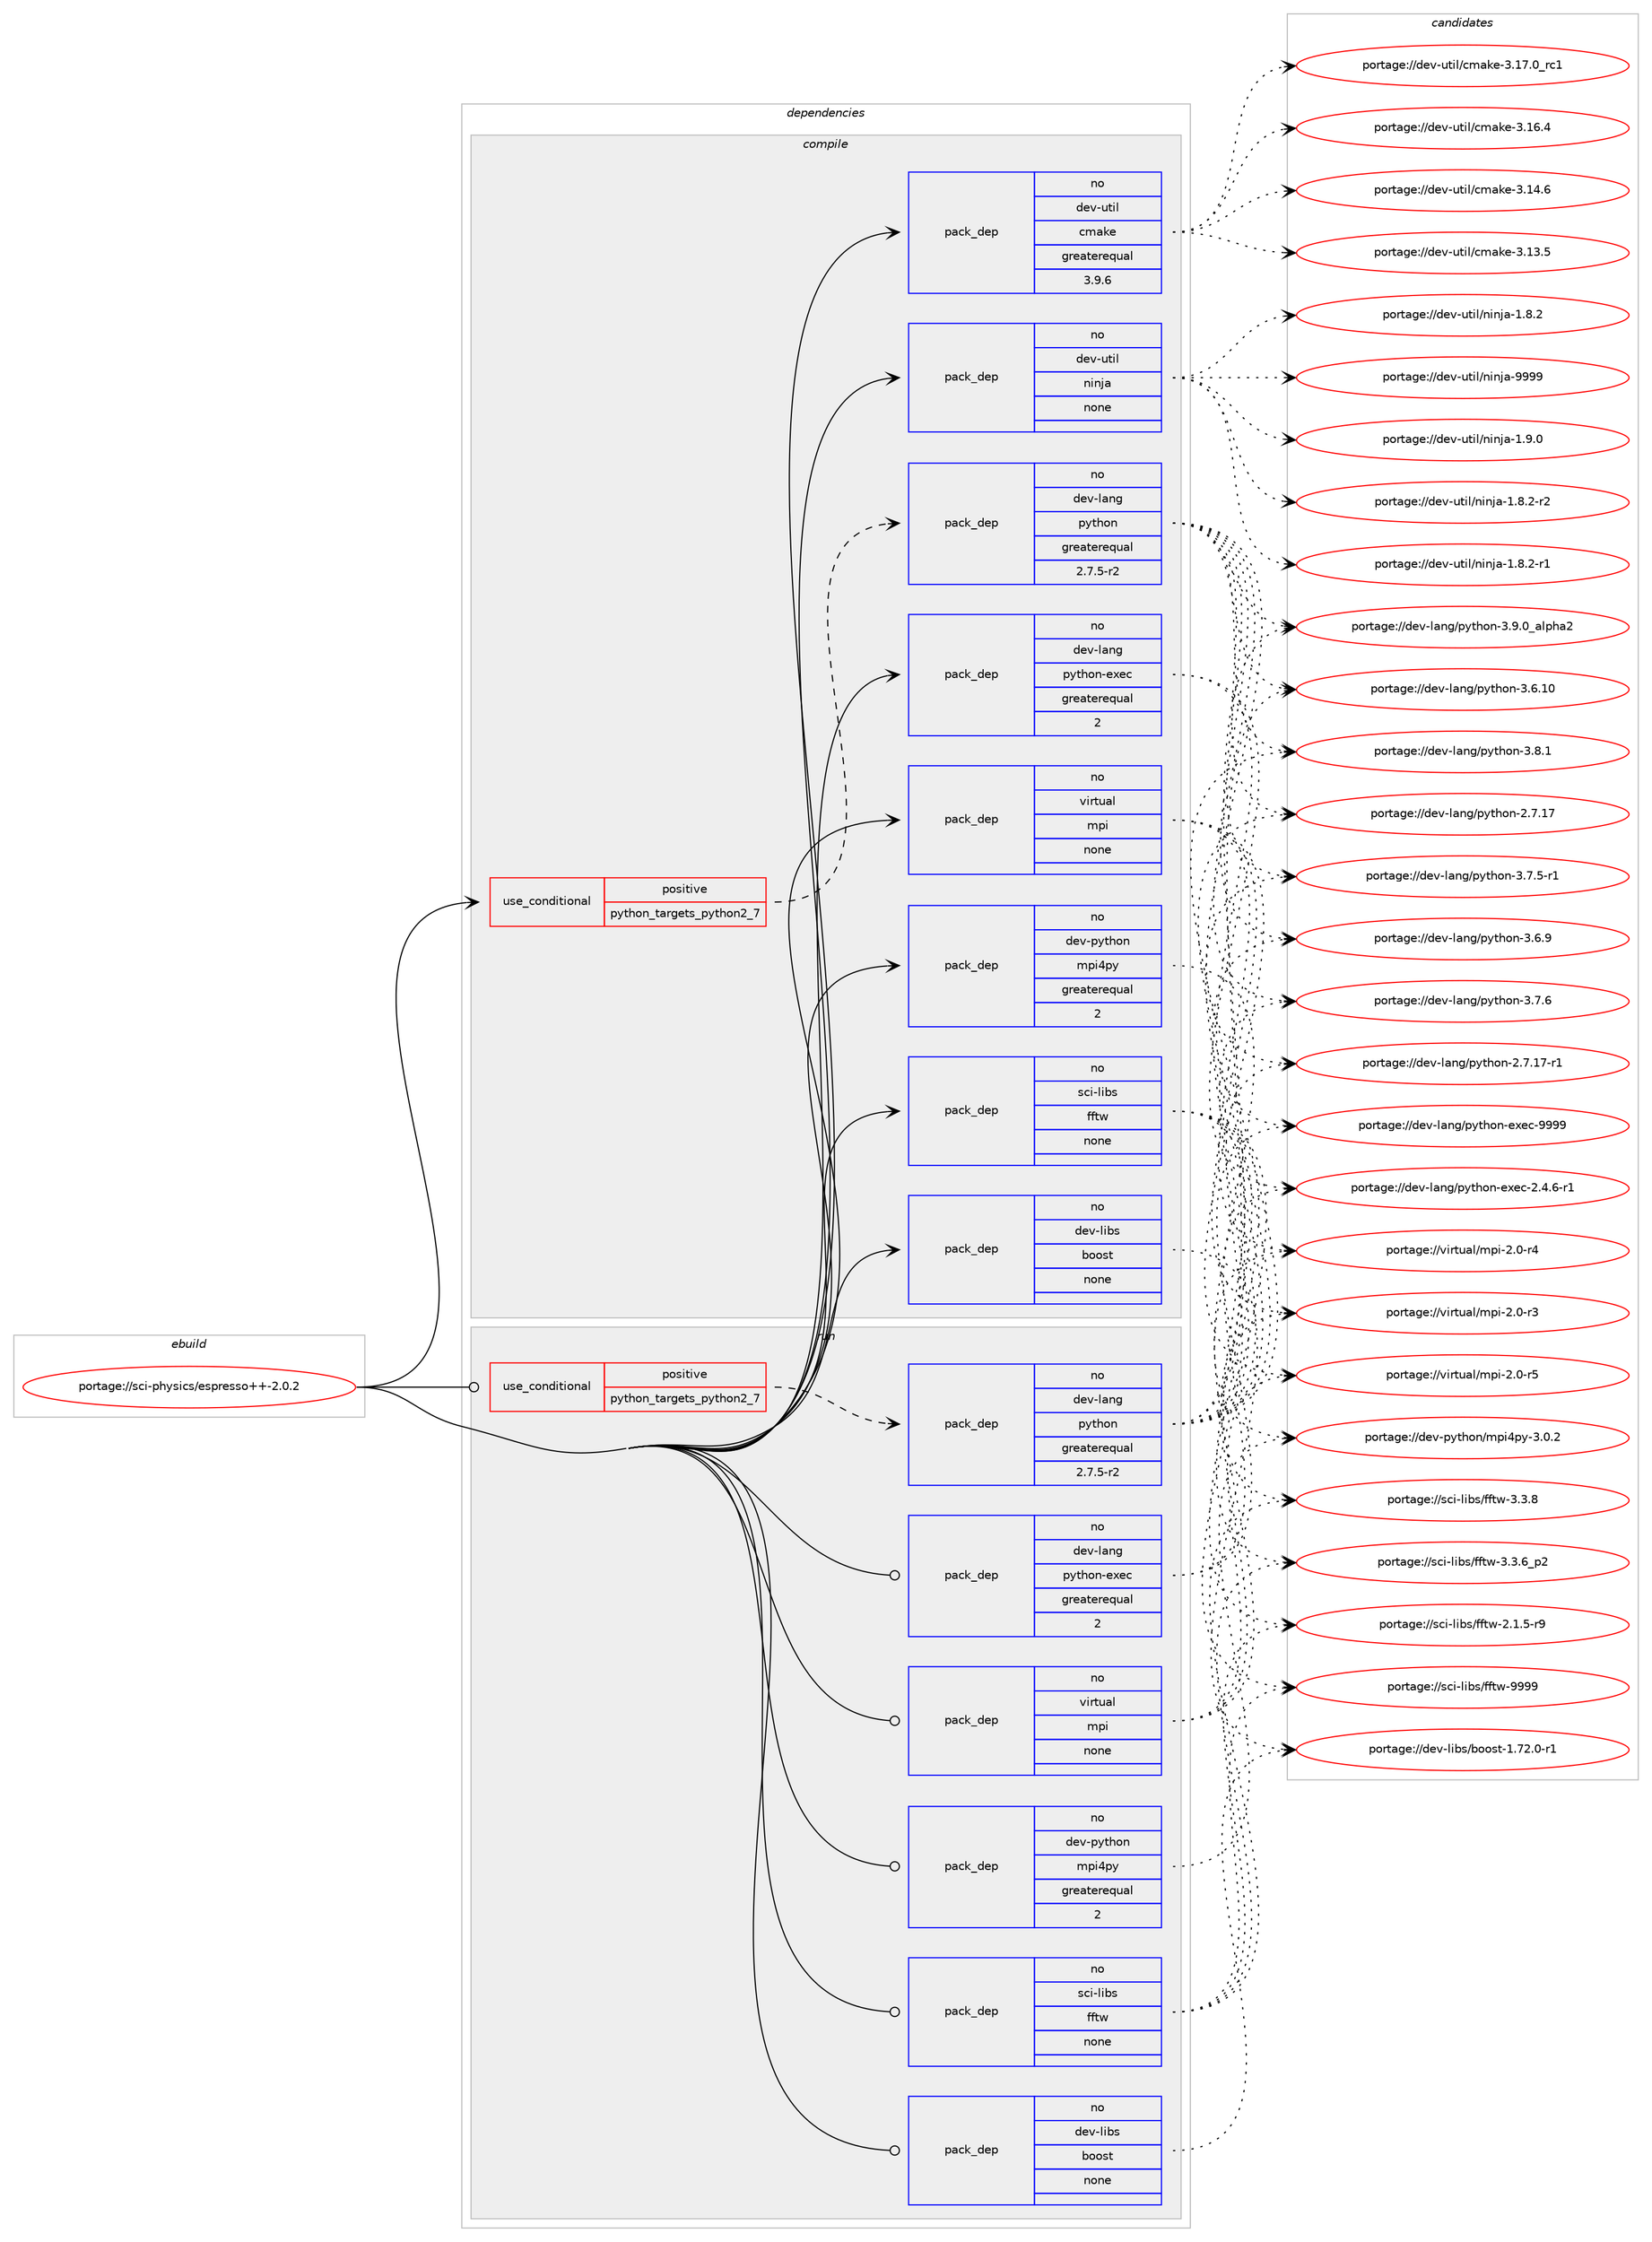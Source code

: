 digraph prolog {

# *************
# Graph options
# *************

newrank=true;
concentrate=true;
compound=true;
graph [rankdir=LR,fontname=Helvetica,fontsize=10,ranksep=1.5];#, ranksep=2.5, nodesep=0.2];
edge  [arrowhead=vee];
node  [fontname=Helvetica,fontsize=10];

# **********
# The ebuild
# **********

subgraph cluster_leftcol {
color=gray;
rank=same;
label=<<i>ebuild</i>>;
id [label="portage://sci-physics/espresso++-2.0.2", color=red, width=4, href="../sci-physics/espresso++-2.0.2.svg"];
}

# ****************
# The dependencies
# ****************

subgraph cluster_midcol {
color=gray;
label=<<i>dependencies</i>>;
subgraph cluster_compile {
fillcolor="#eeeeee";
style=filled;
label=<<i>compile</i>>;
subgraph cond16297 {
dependency83096 [label=<<TABLE BORDER="0" CELLBORDER="1" CELLSPACING="0" CELLPADDING="4"><TR><TD ROWSPAN="3" CELLPADDING="10">use_conditional</TD></TR><TR><TD>positive</TD></TR><TR><TD>python_targets_python2_7</TD></TR></TABLE>>, shape=none, color=red];
subgraph pack65375 {
dependency83097 [label=<<TABLE BORDER="0" CELLBORDER="1" CELLSPACING="0" CELLPADDING="4" WIDTH="220"><TR><TD ROWSPAN="6" CELLPADDING="30">pack_dep</TD></TR><TR><TD WIDTH="110">no</TD></TR><TR><TD>dev-lang</TD></TR><TR><TD>python</TD></TR><TR><TD>greaterequal</TD></TR><TR><TD>2.7.5-r2</TD></TR></TABLE>>, shape=none, color=blue];
}
dependency83096:e -> dependency83097:w [weight=20,style="dashed",arrowhead="vee"];
}
id:e -> dependency83096:w [weight=20,style="solid",arrowhead="vee"];
subgraph pack65376 {
dependency83098 [label=<<TABLE BORDER="0" CELLBORDER="1" CELLSPACING="0" CELLPADDING="4" WIDTH="220"><TR><TD ROWSPAN="6" CELLPADDING="30">pack_dep</TD></TR><TR><TD WIDTH="110">no</TD></TR><TR><TD>dev-lang</TD></TR><TR><TD>python-exec</TD></TR><TR><TD>greaterequal</TD></TR><TR><TD>2</TD></TR></TABLE>>, shape=none, color=blue];
}
id:e -> dependency83098:w [weight=20,style="solid",arrowhead="vee"];
subgraph pack65377 {
dependency83099 [label=<<TABLE BORDER="0" CELLBORDER="1" CELLSPACING="0" CELLPADDING="4" WIDTH="220"><TR><TD ROWSPAN="6" CELLPADDING="30">pack_dep</TD></TR><TR><TD WIDTH="110">no</TD></TR><TR><TD>dev-libs</TD></TR><TR><TD>boost</TD></TR><TR><TD>none</TD></TR><TR><TD></TD></TR></TABLE>>, shape=none, color=blue];
}
id:e -> dependency83099:w [weight=20,style="solid",arrowhead="vee"];
subgraph pack65378 {
dependency83100 [label=<<TABLE BORDER="0" CELLBORDER="1" CELLSPACING="0" CELLPADDING="4" WIDTH="220"><TR><TD ROWSPAN="6" CELLPADDING="30">pack_dep</TD></TR><TR><TD WIDTH="110">no</TD></TR><TR><TD>dev-python</TD></TR><TR><TD>mpi4py</TD></TR><TR><TD>greaterequal</TD></TR><TR><TD>2</TD></TR></TABLE>>, shape=none, color=blue];
}
id:e -> dependency83100:w [weight=20,style="solid",arrowhead="vee"];
subgraph pack65379 {
dependency83101 [label=<<TABLE BORDER="0" CELLBORDER="1" CELLSPACING="0" CELLPADDING="4" WIDTH="220"><TR><TD ROWSPAN="6" CELLPADDING="30">pack_dep</TD></TR><TR><TD WIDTH="110">no</TD></TR><TR><TD>dev-util</TD></TR><TR><TD>cmake</TD></TR><TR><TD>greaterequal</TD></TR><TR><TD>3.9.6</TD></TR></TABLE>>, shape=none, color=blue];
}
id:e -> dependency83101:w [weight=20,style="solid",arrowhead="vee"];
subgraph pack65380 {
dependency83102 [label=<<TABLE BORDER="0" CELLBORDER="1" CELLSPACING="0" CELLPADDING="4" WIDTH="220"><TR><TD ROWSPAN="6" CELLPADDING="30">pack_dep</TD></TR><TR><TD WIDTH="110">no</TD></TR><TR><TD>dev-util</TD></TR><TR><TD>ninja</TD></TR><TR><TD>none</TD></TR><TR><TD></TD></TR></TABLE>>, shape=none, color=blue];
}
id:e -> dependency83102:w [weight=20,style="solid",arrowhead="vee"];
subgraph pack65381 {
dependency83103 [label=<<TABLE BORDER="0" CELLBORDER="1" CELLSPACING="0" CELLPADDING="4" WIDTH="220"><TR><TD ROWSPAN="6" CELLPADDING="30">pack_dep</TD></TR><TR><TD WIDTH="110">no</TD></TR><TR><TD>sci-libs</TD></TR><TR><TD>fftw</TD></TR><TR><TD>none</TD></TR><TR><TD></TD></TR></TABLE>>, shape=none, color=blue];
}
id:e -> dependency83103:w [weight=20,style="solid",arrowhead="vee"];
subgraph pack65382 {
dependency83104 [label=<<TABLE BORDER="0" CELLBORDER="1" CELLSPACING="0" CELLPADDING="4" WIDTH="220"><TR><TD ROWSPAN="6" CELLPADDING="30">pack_dep</TD></TR><TR><TD WIDTH="110">no</TD></TR><TR><TD>virtual</TD></TR><TR><TD>mpi</TD></TR><TR><TD>none</TD></TR><TR><TD></TD></TR></TABLE>>, shape=none, color=blue];
}
id:e -> dependency83104:w [weight=20,style="solid",arrowhead="vee"];
}
subgraph cluster_compileandrun {
fillcolor="#eeeeee";
style=filled;
label=<<i>compile and run</i>>;
}
subgraph cluster_run {
fillcolor="#eeeeee";
style=filled;
label=<<i>run</i>>;
subgraph cond16298 {
dependency83105 [label=<<TABLE BORDER="0" CELLBORDER="1" CELLSPACING="0" CELLPADDING="4"><TR><TD ROWSPAN="3" CELLPADDING="10">use_conditional</TD></TR><TR><TD>positive</TD></TR><TR><TD>python_targets_python2_7</TD></TR></TABLE>>, shape=none, color=red];
subgraph pack65383 {
dependency83106 [label=<<TABLE BORDER="0" CELLBORDER="1" CELLSPACING="0" CELLPADDING="4" WIDTH="220"><TR><TD ROWSPAN="6" CELLPADDING="30">pack_dep</TD></TR><TR><TD WIDTH="110">no</TD></TR><TR><TD>dev-lang</TD></TR><TR><TD>python</TD></TR><TR><TD>greaterequal</TD></TR><TR><TD>2.7.5-r2</TD></TR></TABLE>>, shape=none, color=blue];
}
dependency83105:e -> dependency83106:w [weight=20,style="dashed",arrowhead="vee"];
}
id:e -> dependency83105:w [weight=20,style="solid",arrowhead="odot"];
subgraph pack65384 {
dependency83107 [label=<<TABLE BORDER="0" CELLBORDER="1" CELLSPACING="0" CELLPADDING="4" WIDTH="220"><TR><TD ROWSPAN="6" CELLPADDING="30">pack_dep</TD></TR><TR><TD WIDTH="110">no</TD></TR><TR><TD>dev-lang</TD></TR><TR><TD>python-exec</TD></TR><TR><TD>greaterequal</TD></TR><TR><TD>2</TD></TR></TABLE>>, shape=none, color=blue];
}
id:e -> dependency83107:w [weight=20,style="solid",arrowhead="odot"];
subgraph pack65385 {
dependency83108 [label=<<TABLE BORDER="0" CELLBORDER="1" CELLSPACING="0" CELLPADDING="4" WIDTH="220"><TR><TD ROWSPAN="6" CELLPADDING="30">pack_dep</TD></TR><TR><TD WIDTH="110">no</TD></TR><TR><TD>dev-libs</TD></TR><TR><TD>boost</TD></TR><TR><TD>none</TD></TR><TR><TD></TD></TR></TABLE>>, shape=none, color=blue];
}
id:e -> dependency83108:w [weight=20,style="solid",arrowhead="odot"];
subgraph pack65386 {
dependency83109 [label=<<TABLE BORDER="0" CELLBORDER="1" CELLSPACING="0" CELLPADDING="4" WIDTH="220"><TR><TD ROWSPAN="6" CELLPADDING="30">pack_dep</TD></TR><TR><TD WIDTH="110">no</TD></TR><TR><TD>dev-python</TD></TR><TR><TD>mpi4py</TD></TR><TR><TD>greaterequal</TD></TR><TR><TD>2</TD></TR></TABLE>>, shape=none, color=blue];
}
id:e -> dependency83109:w [weight=20,style="solid",arrowhead="odot"];
subgraph pack65387 {
dependency83110 [label=<<TABLE BORDER="0" CELLBORDER="1" CELLSPACING="0" CELLPADDING="4" WIDTH="220"><TR><TD ROWSPAN="6" CELLPADDING="30">pack_dep</TD></TR><TR><TD WIDTH="110">no</TD></TR><TR><TD>sci-libs</TD></TR><TR><TD>fftw</TD></TR><TR><TD>none</TD></TR><TR><TD></TD></TR></TABLE>>, shape=none, color=blue];
}
id:e -> dependency83110:w [weight=20,style="solid",arrowhead="odot"];
subgraph pack65388 {
dependency83111 [label=<<TABLE BORDER="0" CELLBORDER="1" CELLSPACING="0" CELLPADDING="4" WIDTH="220"><TR><TD ROWSPAN="6" CELLPADDING="30">pack_dep</TD></TR><TR><TD WIDTH="110">no</TD></TR><TR><TD>virtual</TD></TR><TR><TD>mpi</TD></TR><TR><TD>none</TD></TR><TR><TD></TD></TR></TABLE>>, shape=none, color=blue];
}
id:e -> dependency83111:w [weight=20,style="solid",arrowhead="odot"];
}
}

# **************
# The candidates
# **************

subgraph cluster_choices {
rank=same;
color=gray;
label=<<i>candidates</i>>;

subgraph choice65375 {
color=black;
nodesep=1;
choice10010111845108971101034711212111610411111045514657464895971081121049750 [label="portage://dev-lang/python-3.9.0_alpha2", color=red, width=4,href="../dev-lang/python-3.9.0_alpha2.svg"];
choice100101118451089711010347112121116104111110455146564649 [label="portage://dev-lang/python-3.8.1", color=red, width=4,href="../dev-lang/python-3.8.1.svg"];
choice100101118451089711010347112121116104111110455146554654 [label="portage://dev-lang/python-3.7.6", color=red, width=4,href="../dev-lang/python-3.7.6.svg"];
choice1001011184510897110103471121211161041111104551465546534511449 [label="portage://dev-lang/python-3.7.5-r1", color=red, width=4,href="../dev-lang/python-3.7.5-r1.svg"];
choice100101118451089711010347112121116104111110455146544657 [label="portage://dev-lang/python-3.6.9", color=red, width=4,href="../dev-lang/python-3.6.9.svg"];
choice10010111845108971101034711212111610411111045514654464948 [label="portage://dev-lang/python-3.6.10", color=red, width=4,href="../dev-lang/python-3.6.10.svg"];
choice100101118451089711010347112121116104111110455046554649554511449 [label="portage://dev-lang/python-2.7.17-r1", color=red, width=4,href="../dev-lang/python-2.7.17-r1.svg"];
choice10010111845108971101034711212111610411111045504655464955 [label="portage://dev-lang/python-2.7.17", color=red, width=4,href="../dev-lang/python-2.7.17.svg"];
dependency83097:e -> choice10010111845108971101034711212111610411111045514657464895971081121049750:w [style=dotted,weight="100"];
dependency83097:e -> choice100101118451089711010347112121116104111110455146564649:w [style=dotted,weight="100"];
dependency83097:e -> choice100101118451089711010347112121116104111110455146554654:w [style=dotted,weight="100"];
dependency83097:e -> choice1001011184510897110103471121211161041111104551465546534511449:w [style=dotted,weight="100"];
dependency83097:e -> choice100101118451089711010347112121116104111110455146544657:w [style=dotted,weight="100"];
dependency83097:e -> choice10010111845108971101034711212111610411111045514654464948:w [style=dotted,weight="100"];
dependency83097:e -> choice100101118451089711010347112121116104111110455046554649554511449:w [style=dotted,weight="100"];
dependency83097:e -> choice10010111845108971101034711212111610411111045504655464955:w [style=dotted,weight="100"];
}
subgraph choice65376 {
color=black;
nodesep=1;
choice10010111845108971101034711212111610411111045101120101994557575757 [label="portage://dev-lang/python-exec-9999", color=red, width=4,href="../dev-lang/python-exec-9999.svg"];
choice10010111845108971101034711212111610411111045101120101994550465246544511449 [label="portage://dev-lang/python-exec-2.4.6-r1", color=red, width=4,href="../dev-lang/python-exec-2.4.6-r1.svg"];
dependency83098:e -> choice10010111845108971101034711212111610411111045101120101994557575757:w [style=dotted,weight="100"];
dependency83098:e -> choice10010111845108971101034711212111610411111045101120101994550465246544511449:w [style=dotted,weight="100"];
}
subgraph choice65377 {
color=black;
nodesep=1;
choice10010111845108105981154798111111115116454946555046484511449 [label="portage://dev-libs/boost-1.72.0-r1", color=red, width=4,href="../dev-libs/boost-1.72.0-r1.svg"];
dependency83099:e -> choice10010111845108105981154798111111115116454946555046484511449:w [style=dotted,weight="100"];
}
subgraph choice65378 {
color=black;
nodesep=1;
choice100101118451121211161041111104710911210552112121455146484650 [label="portage://dev-python/mpi4py-3.0.2", color=red, width=4,href="../dev-python/mpi4py-3.0.2.svg"];
dependency83100:e -> choice100101118451121211161041111104710911210552112121455146484650:w [style=dotted,weight="100"];
}
subgraph choice65379 {
color=black;
nodesep=1;
choice1001011184511711610510847991099710710145514649554648951149949 [label="portage://dev-util/cmake-3.17.0_rc1", color=red, width=4,href="../dev-util/cmake-3.17.0_rc1.svg"];
choice1001011184511711610510847991099710710145514649544652 [label="portage://dev-util/cmake-3.16.4", color=red, width=4,href="../dev-util/cmake-3.16.4.svg"];
choice1001011184511711610510847991099710710145514649524654 [label="portage://dev-util/cmake-3.14.6", color=red, width=4,href="../dev-util/cmake-3.14.6.svg"];
choice1001011184511711610510847991099710710145514649514653 [label="portage://dev-util/cmake-3.13.5", color=red, width=4,href="../dev-util/cmake-3.13.5.svg"];
dependency83101:e -> choice1001011184511711610510847991099710710145514649554648951149949:w [style=dotted,weight="100"];
dependency83101:e -> choice1001011184511711610510847991099710710145514649544652:w [style=dotted,weight="100"];
dependency83101:e -> choice1001011184511711610510847991099710710145514649524654:w [style=dotted,weight="100"];
dependency83101:e -> choice1001011184511711610510847991099710710145514649514653:w [style=dotted,weight="100"];
}
subgraph choice65380 {
color=black;
nodesep=1;
choice1001011184511711610510847110105110106974557575757 [label="portage://dev-util/ninja-9999", color=red, width=4,href="../dev-util/ninja-9999.svg"];
choice100101118451171161051084711010511010697454946574648 [label="portage://dev-util/ninja-1.9.0", color=red, width=4,href="../dev-util/ninja-1.9.0.svg"];
choice1001011184511711610510847110105110106974549465646504511450 [label="portage://dev-util/ninja-1.8.2-r2", color=red, width=4,href="../dev-util/ninja-1.8.2-r2.svg"];
choice1001011184511711610510847110105110106974549465646504511449 [label="portage://dev-util/ninja-1.8.2-r1", color=red, width=4,href="../dev-util/ninja-1.8.2-r1.svg"];
choice100101118451171161051084711010511010697454946564650 [label="portage://dev-util/ninja-1.8.2", color=red, width=4,href="../dev-util/ninja-1.8.2.svg"];
dependency83102:e -> choice1001011184511711610510847110105110106974557575757:w [style=dotted,weight="100"];
dependency83102:e -> choice100101118451171161051084711010511010697454946574648:w [style=dotted,weight="100"];
dependency83102:e -> choice1001011184511711610510847110105110106974549465646504511450:w [style=dotted,weight="100"];
dependency83102:e -> choice1001011184511711610510847110105110106974549465646504511449:w [style=dotted,weight="100"];
dependency83102:e -> choice100101118451171161051084711010511010697454946564650:w [style=dotted,weight="100"];
}
subgraph choice65381 {
color=black;
nodesep=1;
choice115991054510810598115471021021161194557575757 [label="portage://sci-libs/fftw-9999", color=red, width=4,href="../sci-libs/fftw-9999.svg"];
choice11599105451081059811547102102116119455146514656 [label="portage://sci-libs/fftw-3.3.8", color=red, width=4,href="../sci-libs/fftw-3.3.8.svg"];
choice115991054510810598115471021021161194551465146549511250 [label="portage://sci-libs/fftw-3.3.6_p2", color=red, width=4,href="../sci-libs/fftw-3.3.6_p2.svg"];
choice115991054510810598115471021021161194550464946534511457 [label="portage://sci-libs/fftw-2.1.5-r9", color=red, width=4,href="../sci-libs/fftw-2.1.5-r9.svg"];
dependency83103:e -> choice115991054510810598115471021021161194557575757:w [style=dotted,weight="100"];
dependency83103:e -> choice11599105451081059811547102102116119455146514656:w [style=dotted,weight="100"];
dependency83103:e -> choice115991054510810598115471021021161194551465146549511250:w [style=dotted,weight="100"];
dependency83103:e -> choice115991054510810598115471021021161194550464946534511457:w [style=dotted,weight="100"];
}
subgraph choice65382 {
color=black;
nodesep=1;
choice1181051141161179710847109112105455046484511453 [label="portage://virtual/mpi-2.0-r5", color=red, width=4,href="../virtual/mpi-2.0-r5.svg"];
choice1181051141161179710847109112105455046484511452 [label="portage://virtual/mpi-2.0-r4", color=red, width=4,href="../virtual/mpi-2.0-r4.svg"];
choice1181051141161179710847109112105455046484511451 [label="portage://virtual/mpi-2.0-r3", color=red, width=4,href="../virtual/mpi-2.0-r3.svg"];
dependency83104:e -> choice1181051141161179710847109112105455046484511453:w [style=dotted,weight="100"];
dependency83104:e -> choice1181051141161179710847109112105455046484511452:w [style=dotted,weight="100"];
dependency83104:e -> choice1181051141161179710847109112105455046484511451:w [style=dotted,weight="100"];
}
subgraph choice65383 {
color=black;
nodesep=1;
choice10010111845108971101034711212111610411111045514657464895971081121049750 [label="portage://dev-lang/python-3.9.0_alpha2", color=red, width=4,href="../dev-lang/python-3.9.0_alpha2.svg"];
choice100101118451089711010347112121116104111110455146564649 [label="portage://dev-lang/python-3.8.1", color=red, width=4,href="../dev-lang/python-3.8.1.svg"];
choice100101118451089711010347112121116104111110455146554654 [label="portage://dev-lang/python-3.7.6", color=red, width=4,href="../dev-lang/python-3.7.6.svg"];
choice1001011184510897110103471121211161041111104551465546534511449 [label="portage://dev-lang/python-3.7.5-r1", color=red, width=4,href="../dev-lang/python-3.7.5-r1.svg"];
choice100101118451089711010347112121116104111110455146544657 [label="portage://dev-lang/python-3.6.9", color=red, width=4,href="../dev-lang/python-3.6.9.svg"];
choice10010111845108971101034711212111610411111045514654464948 [label="portage://dev-lang/python-3.6.10", color=red, width=4,href="../dev-lang/python-3.6.10.svg"];
choice100101118451089711010347112121116104111110455046554649554511449 [label="portage://dev-lang/python-2.7.17-r1", color=red, width=4,href="../dev-lang/python-2.7.17-r1.svg"];
choice10010111845108971101034711212111610411111045504655464955 [label="portage://dev-lang/python-2.7.17", color=red, width=4,href="../dev-lang/python-2.7.17.svg"];
dependency83106:e -> choice10010111845108971101034711212111610411111045514657464895971081121049750:w [style=dotted,weight="100"];
dependency83106:e -> choice100101118451089711010347112121116104111110455146564649:w [style=dotted,weight="100"];
dependency83106:e -> choice100101118451089711010347112121116104111110455146554654:w [style=dotted,weight="100"];
dependency83106:e -> choice1001011184510897110103471121211161041111104551465546534511449:w [style=dotted,weight="100"];
dependency83106:e -> choice100101118451089711010347112121116104111110455146544657:w [style=dotted,weight="100"];
dependency83106:e -> choice10010111845108971101034711212111610411111045514654464948:w [style=dotted,weight="100"];
dependency83106:e -> choice100101118451089711010347112121116104111110455046554649554511449:w [style=dotted,weight="100"];
dependency83106:e -> choice10010111845108971101034711212111610411111045504655464955:w [style=dotted,weight="100"];
}
subgraph choice65384 {
color=black;
nodesep=1;
choice10010111845108971101034711212111610411111045101120101994557575757 [label="portage://dev-lang/python-exec-9999", color=red, width=4,href="../dev-lang/python-exec-9999.svg"];
choice10010111845108971101034711212111610411111045101120101994550465246544511449 [label="portage://dev-lang/python-exec-2.4.6-r1", color=red, width=4,href="../dev-lang/python-exec-2.4.6-r1.svg"];
dependency83107:e -> choice10010111845108971101034711212111610411111045101120101994557575757:w [style=dotted,weight="100"];
dependency83107:e -> choice10010111845108971101034711212111610411111045101120101994550465246544511449:w [style=dotted,weight="100"];
}
subgraph choice65385 {
color=black;
nodesep=1;
choice10010111845108105981154798111111115116454946555046484511449 [label="portage://dev-libs/boost-1.72.0-r1", color=red, width=4,href="../dev-libs/boost-1.72.0-r1.svg"];
dependency83108:e -> choice10010111845108105981154798111111115116454946555046484511449:w [style=dotted,weight="100"];
}
subgraph choice65386 {
color=black;
nodesep=1;
choice100101118451121211161041111104710911210552112121455146484650 [label="portage://dev-python/mpi4py-3.0.2", color=red, width=4,href="../dev-python/mpi4py-3.0.2.svg"];
dependency83109:e -> choice100101118451121211161041111104710911210552112121455146484650:w [style=dotted,weight="100"];
}
subgraph choice65387 {
color=black;
nodesep=1;
choice115991054510810598115471021021161194557575757 [label="portage://sci-libs/fftw-9999", color=red, width=4,href="../sci-libs/fftw-9999.svg"];
choice11599105451081059811547102102116119455146514656 [label="portage://sci-libs/fftw-3.3.8", color=red, width=4,href="../sci-libs/fftw-3.3.8.svg"];
choice115991054510810598115471021021161194551465146549511250 [label="portage://sci-libs/fftw-3.3.6_p2", color=red, width=4,href="../sci-libs/fftw-3.3.6_p2.svg"];
choice115991054510810598115471021021161194550464946534511457 [label="portage://sci-libs/fftw-2.1.5-r9", color=red, width=4,href="../sci-libs/fftw-2.1.5-r9.svg"];
dependency83110:e -> choice115991054510810598115471021021161194557575757:w [style=dotted,weight="100"];
dependency83110:e -> choice11599105451081059811547102102116119455146514656:w [style=dotted,weight="100"];
dependency83110:e -> choice115991054510810598115471021021161194551465146549511250:w [style=dotted,weight="100"];
dependency83110:e -> choice115991054510810598115471021021161194550464946534511457:w [style=dotted,weight="100"];
}
subgraph choice65388 {
color=black;
nodesep=1;
choice1181051141161179710847109112105455046484511453 [label="portage://virtual/mpi-2.0-r5", color=red, width=4,href="../virtual/mpi-2.0-r5.svg"];
choice1181051141161179710847109112105455046484511452 [label="portage://virtual/mpi-2.0-r4", color=red, width=4,href="../virtual/mpi-2.0-r4.svg"];
choice1181051141161179710847109112105455046484511451 [label="portage://virtual/mpi-2.0-r3", color=red, width=4,href="../virtual/mpi-2.0-r3.svg"];
dependency83111:e -> choice1181051141161179710847109112105455046484511453:w [style=dotted,weight="100"];
dependency83111:e -> choice1181051141161179710847109112105455046484511452:w [style=dotted,weight="100"];
dependency83111:e -> choice1181051141161179710847109112105455046484511451:w [style=dotted,weight="100"];
}
}

}
